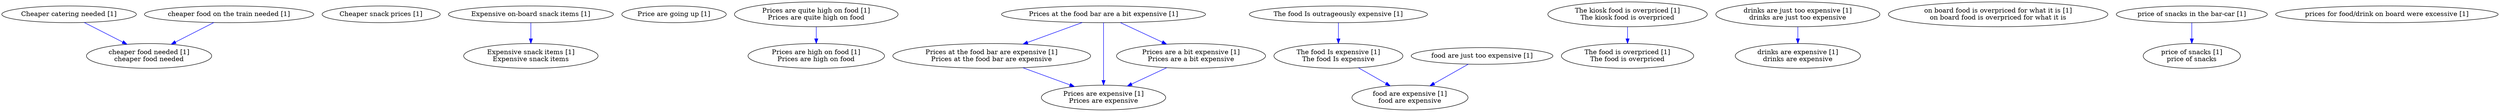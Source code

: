 digraph collapsedGraph {
"Cheaper catering needed [1]""Cheaper snack prices [1]""Expensive on-board snack items [1]""Expensive snack items [1]\nExpensive snack items""Price are going up [1]""Prices are quite high on food [1]\nPrices are quite high on food""Prices are high on food [1]\nPrices are high on food""Prices at the food bar are a bit expensive [1]""Prices at the food bar are expensive [1]\nPrices at the food bar are expensive""Prices are expensive [1]\nPrices are expensive""Prices are a bit expensive [1]\nPrices are a bit expensive""The food Is outrageously expensive [1]""The food Is expensive [1]\nThe food Is expensive""The kiosk food is overpriced [1]\nThe kiosk food is overpriced""The food is overpriced [1]\nThe food is overpriced""cheaper food on the train needed [1]""cheaper food needed [1]\ncheaper food needed""drinks are just too expensive [1]\ndrinks are just too expensive""drinks are expensive [1]\ndrinks are expensive""food are just too expensive [1]""food are expensive [1]\nfood are expensive""on board food is overpriced for what it is [1]\non board food is overpriced for what it is""price of snacks in the bar-car [1]""price of snacks [1]\nprice of snacks""prices for food/drink on board were excessive [1]""Expensive on-board snack items [1]" -> "Expensive snack items [1]\nExpensive snack items" [color=blue]
"Prices are quite high on food [1]\nPrices are quite high on food" -> "Prices are high on food [1]\nPrices are high on food" [color=blue]
"Prices at the food bar are a bit expensive [1]" -> "Prices at the food bar are expensive [1]\nPrices at the food bar are expensive" [color=blue]
"Prices at the food bar are expensive [1]\nPrices at the food bar are expensive" -> "Prices are expensive [1]\nPrices are expensive" [color=blue]
"Prices at the food bar are a bit expensive [1]" -> "Prices are a bit expensive [1]\nPrices are a bit expensive" [color=blue]
"Prices are a bit expensive [1]\nPrices are a bit expensive" -> "Prices are expensive [1]\nPrices are expensive" [color=blue]
"Prices at the food bar are a bit expensive [1]" -> "Prices are expensive [1]\nPrices are expensive" [color=blue]
"The food Is outrageously expensive [1]" -> "The food Is expensive [1]\nThe food Is expensive" [color=blue]
"The kiosk food is overpriced [1]\nThe kiosk food is overpriced" -> "The food is overpriced [1]\nThe food is overpriced" [color=blue]
"cheaper food on the train needed [1]" -> "cheaper food needed [1]\ncheaper food needed" [color=blue]
"Cheaper catering needed [1]" -> "cheaper food needed [1]\ncheaper food needed" [color=blue]
"drinks are just too expensive [1]\ndrinks are just too expensive" -> "drinks are expensive [1]\ndrinks are expensive" [color=blue]
"food are just too expensive [1]" -> "food are expensive [1]\nfood are expensive" [color=blue]
"The food Is expensive [1]\nThe food Is expensive" -> "food are expensive [1]\nfood are expensive" [color=blue]
"price of snacks in the bar-car [1]" -> "price of snacks [1]\nprice of snacks" [color=blue]
}